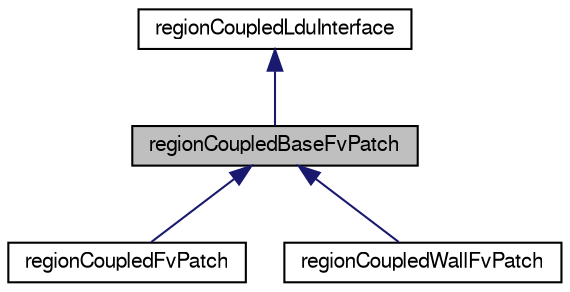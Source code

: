 digraph "regionCoupledBaseFvPatch"
{
  bgcolor="transparent";
  edge [fontname="FreeSans",fontsize="10",labelfontname="FreeSans",labelfontsize="10"];
  node [fontname="FreeSans",fontsize="10",shape=record];
  Node0 [label="regionCoupledBaseFvPatch",height=0.2,width=0.4,color="black", fillcolor="grey75", style="filled", fontcolor="black"];
  Node1 -> Node0 [dir="back",color="midnightblue",fontsize="10",style="solid",fontname="FreeSans"];
  Node1 [label="regionCoupledLduInterface",height=0.2,width=0.4,color="black",URL="$a25170.html",tooltip="An abstract base class for region coupled interfaces. "];
  Node0 -> Node2 [dir="back",color="midnightblue",fontsize="10",style="solid",fontname="FreeSans"];
  Node2 [label="regionCoupledFvPatch",height=0.2,width=0.4,color="black",URL="$a22858.html",tooltip="Common functionality for regionCoupleFvPatch and regionCoupledWallFvPatch. "];
  Node0 -> Node3 [dir="back",color="midnightblue",fontsize="10",style="solid",fontname="FreeSans"];
  Node3 [label="regionCoupledWallFvPatch",height=0.2,width=0.4,color="black",URL="$a22862.html",tooltip="Foam::regionCoupledWallFvPatch. "];
}
